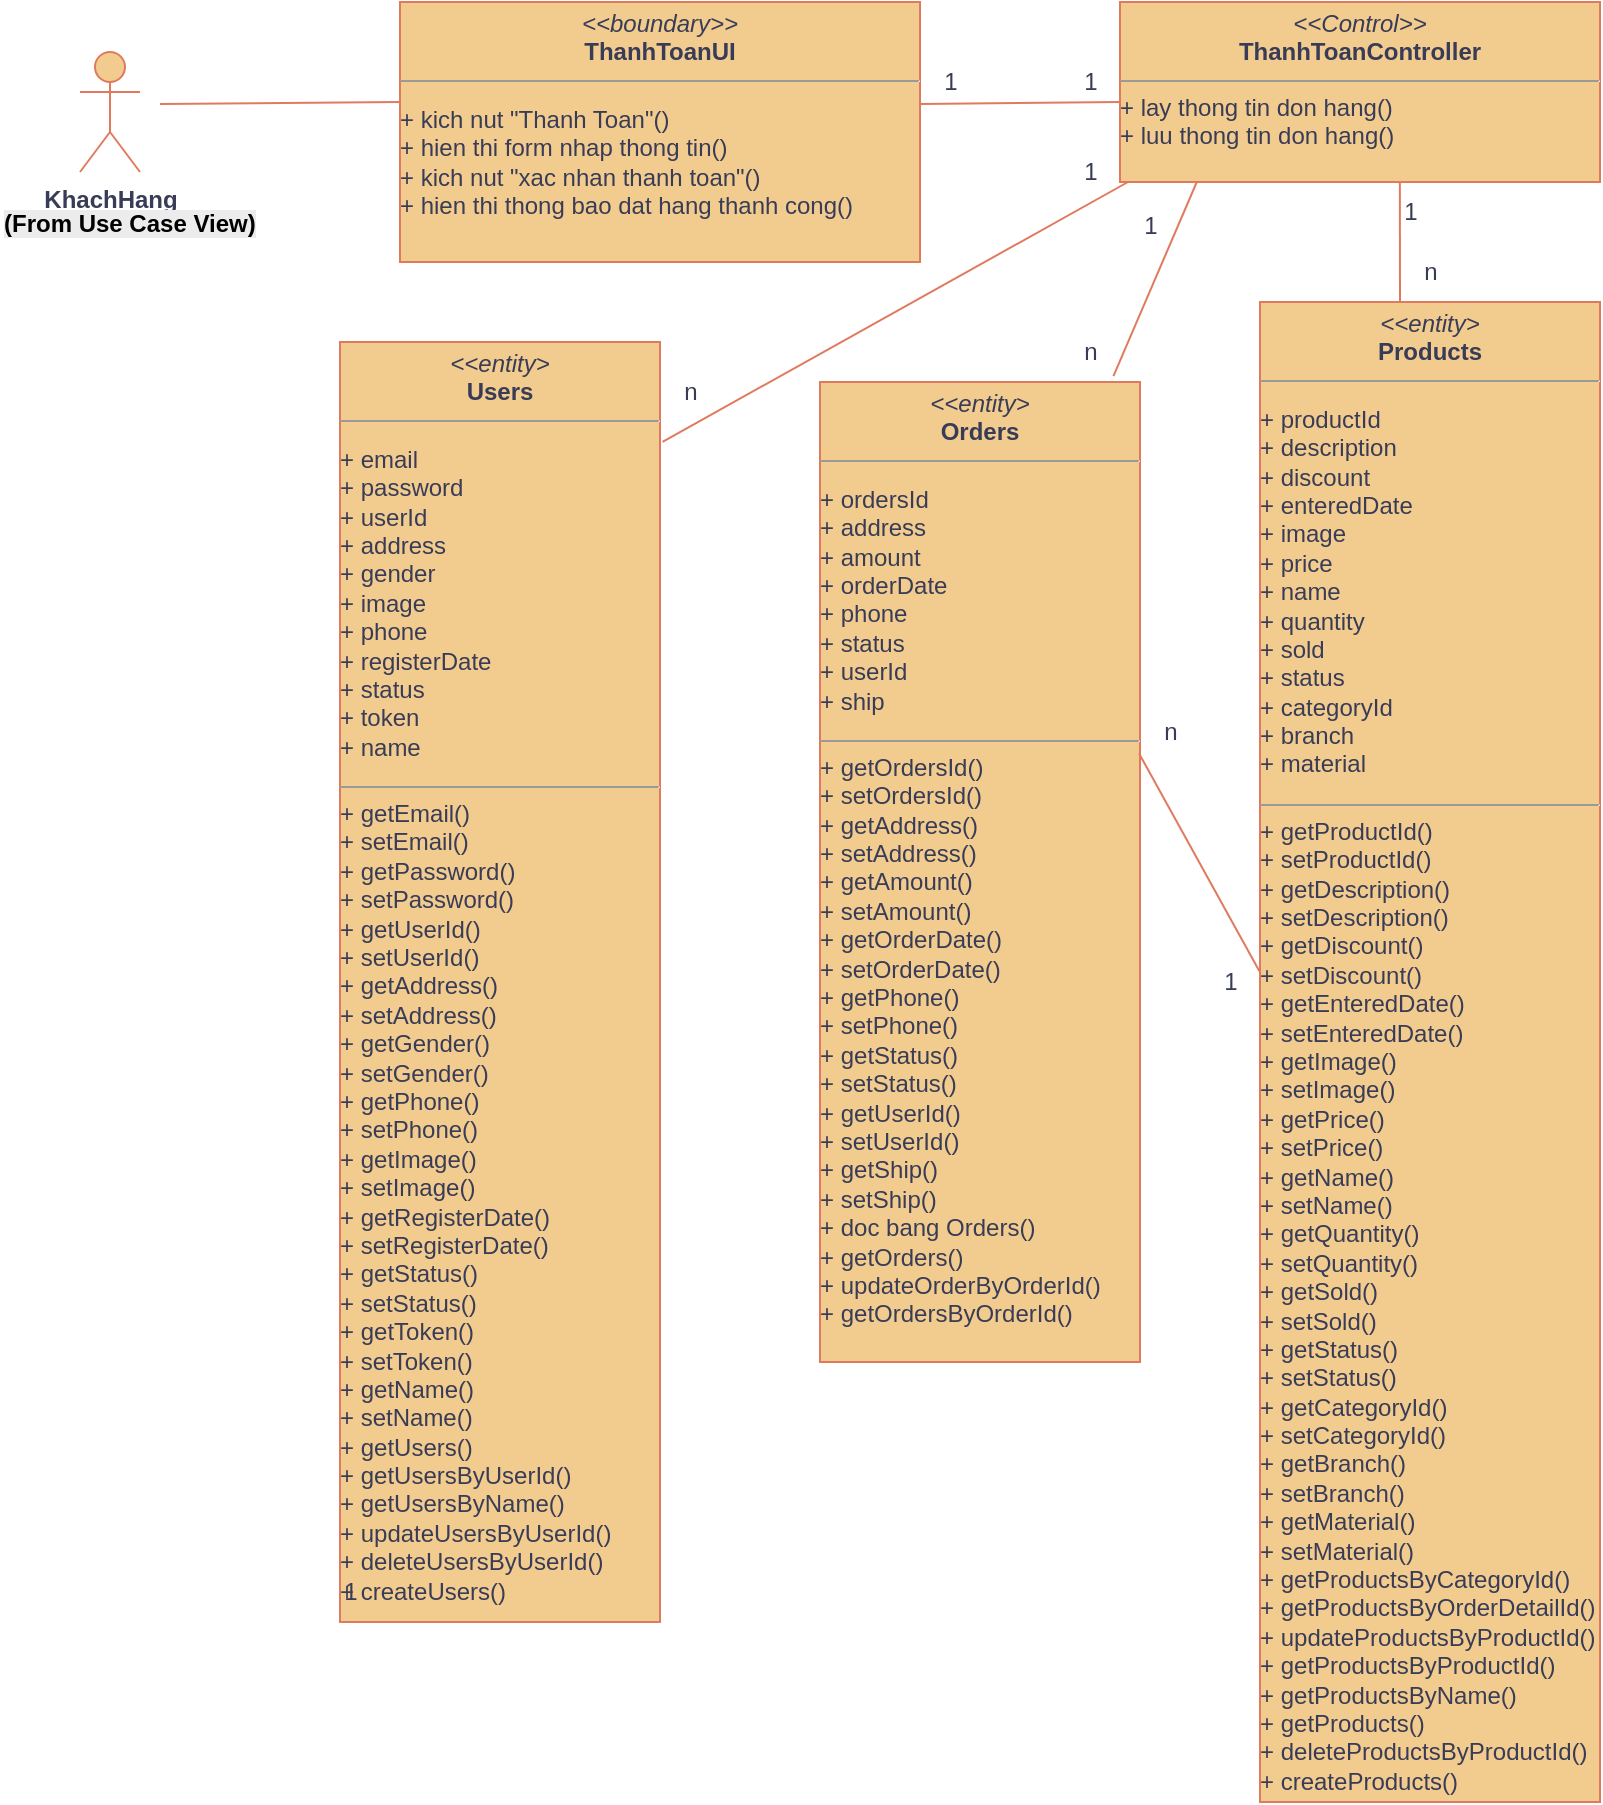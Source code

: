 <mxfile version="27.0.6">
  <diagram name="Trang-1" id="lbXGMcDbiQznmuQ6owUs">
    <mxGraphModel grid="1" page="1" gridSize="10" guides="1" tooltips="1" connect="1" arrows="1" fold="1" pageScale="1" pageWidth="827" pageHeight="1169" math="0" shadow="0">
      <root>
        <mxCell id="0" />
        <mxCell id="1" parent="0" />
        <mxCell id="3AwbGTsZ14r1RcXpaAYQ-2" value="&lt;p style=&quot;margin:0px;margin-top:4px;text-align:center;&quot;&gt;&lt;i&gt;&amp;lt;&amp;lt;boundary&amp;gt;&amp;gt;&lt;/i&gt;&lt;br&gt;&lt;b&gt;ThanhToanUI&lt;/b&gt;&lt;/p&gt;&lt;hr size=&quot;1&quot;&gt;&lt;p style=&quot;&quot; dir=&quot;auto&quot;&gt;&lt;span style=&quot;white-space: pre-wrap;&quot;&gt;+ kich nut &quot;Thanh Toan&quot;()&lt;br/&gt;+ hien thi form nhap thong tin()&lt;br/&gt;+ kich nut &quot;xac nhan thanh toan&quot;()&lt;br/&gt;+ hien thi thong bao dat hang thanh cong()&lt;/span&gt;&lt;/p&gt;&lt;p style=&quot;white-space: pre-wrap;&quot; dir=&quot;auto&quot;&gt;&lt;br&gt;&lt;/p&gt;&lt;p style=&quot;white-space: pre-wrap;&quot; dir=&quot;auto&quot;&gt;&lt;br&gt;&lt;/p&gt;&lt;p style=&quot;margin:0px;margin-left:4px;&quot;&gt;&lt;br&gt;&lt;/p&gt;" style="verticalAlign=top;align=left;overflow=fill;fontSize=12;fontFamily=Helvetica;html=1;rounded=0;shadow=0;comic=0;labelBackgroundColor=none;strokeWidth=1;fillColor=#F2CC8F;strokeColor=#E07A5F;fontColor=#393C56;" vertex="1" parent="1">
          <mxGeometry x="210" y="60" width="260" height="130" as="geometry" />
        </mxCell>
        <mxCell id="3AwbGTsZ14r1RcXpaAYQ-3" value="&lt;p style=&quot;margin:0px;margin-top:4px;text-align:center;&quot;&gt;&lt;i&gt;&amp;lt;&amp;lt;entity&amp;gt;&lt;/i&gt;&lt;br&gt;&lt;b&gt;Orders&lt;/b&gt;&lt;/p&gt;&lt;hr size=&quot;1&quot;&gt;&lt;p style=&quot;&quot; dir=&quot;auto&quot;&gt;&lt;span style=&quot;white-space: pre-wrap;&quot;&gt;+ ordersId&lt;br/&gt;+ address&lt;br/&gt;+ amount&lt;br/&gt;+ orderDate&lt;br/&gt;+ phone&lt;br/&gt;+ status&lt;br/&gt;+ userId&lt;br/&gt;+ ship&lt;/span&gt;&lt;/p&gt;&lt;hr size=&quot;1&quot;&gt;&lt;div&gt;&lt;div&gt;+ getOrdersId()&lt;/div&gt;&lt;div&gt;+ setOrdersId()&lt;/div&gt;&lt;div&gt;+ getAddress()&lt;/div&gt;&lt;div&gt;+ setAddress()&lt;/div&gt;&lt;div&gt;+ getAmount()&lt;/div&gt;&lt;div&gt;+ setAmount()&lt;/div&gt;&lt;div&gt;+ getOrderDate()&lt;/div&gt;&lt;div&gt;+ setOrderDate()&lt;/div&gt;&lt;div&gt;+ getPhone()&lt;/div&gt;&lt;div&gt;+ setPhone()&lt;/div&gt;&lt;div&gt;+ getStatus()&lt;/div&gt;&lt;div&gt;+ setStatus()&lt;/div&gt;&lt;div&gt;+ getUserId()&lt;/div&gt;&lt;div&gt;+ setUserId()&lt;/div&gt;&lt;div&gt;+ getShip()&lt;/div&gt;&lt;div&gt;+ setShip()&lt;/div&gt;&lt;div&gt;+ doc bang Orders()&lt;/div&gt;&lt;div&gt;+ getOrders()&lt;/div&gt;&lt;div&gt;+ updateOrderByOrderId()&lt;/div&gt;&lt;div&gt;+ getOrdersByOrderId()&lt;/div&gt;&lt;/div&gt;&lt;div&gt;&lt;br&gt;&lt;p style=&quot;white-space: pre-wrap;&quot; dir=&quot;auto&quot;&gt;&lt;br&gt;&lt;/p&gt;&lt;/div&gt;" style="verticalAlign=top;align=left;overflow=fill;fontSize=12;fontFamily=Helvetica;html=1;rounded=0;shadow=0;comic=0;labelBackgroundColor=none;strokeWidth=1;fillColor=#F2CC8F;strokeColor=#E07A5F;fontColor=#393C56;" vertex="1" parent="1">
          <mxGeometry x="420" y="250" width="160" height="490" as="geometry" />
        </mxCell>
        <mxCell id="3AwbGTsZ14r1RcXpaAYQ-4" value="&lt;p style=&quot;margin:0px;margin-top:4px;text-align:center;&quot;&gt;&lt;i&gt;&amp;lt;&amp;lt;Control&amp;gt;&amp;gt;&lt;/i&gt;&lt;br&gt;&lt;b&gt;ThanhToan&lt;/b&gt;&lt;b&gt;Controller&lt;/b&gt;&lt;/p&gt;&lt;hr size=&quot;1&quot;&gt;&lt;div&gt;&lt;div&gt;+ lay thong tin don hang()&lt;/div&gt;&lt;div&gt;+ luu thong tin don hang()&lt;/div&gt;&lt;/div&gt;&lt;div&gt;&lt;p style=&quot;white-space: pre-wrap;&quot; dir=&quot;auto&quot;&gt;&lt;br&gt;&lt;/p&gt;&lt;/div&gt;" style="verticalAlign=top;align=left;overflow=fill;fontSize=12;fontFamily=Helvetica;html=1;rounded=0;shadow=0;comic=0;labelBackgroundColor=none;strokeWidth=1;fillColor=#F2CC8F;strokeColor=#E07A5F;fontColor=#393C56;" vertex="1" parent="1">
          <mxGeometry x="570" y="60" width="240" height="90" as="geometry" />
        </mxCell>
        <mxCell id="3AwbGTsZ14r1RcXpaAYQ-5" value="&lt;b&gt;KhachHang&lt;/b&gt;" style="shape=umlActor;verticalLabelPosition=bottom;verticalAlign=top;html=1;outlineConnect=0;textShadow=0;labelBorderColor=none;labelBackgroundColor=none;fillColor=#F2CC8F;strokeColor=#E07A5F;fontColor=#393C56;" vertex="1" parent="1">
          <mxGeometry x="50" y="85" width="30" height="60" as="geometry" />
        </mxCell>
        <mxCell id="3AwbGTsZ14r1RcXpaAYQ-6" value="" style="endArrow=none;html=1;rounded=0;labelBackgroundColor=none;fontColor=default;strokeColor=#E07A5F;" edge="1" parent="1">
          <mxGeometry relative="1" as="geometry">
            <mxPoint x="90" y="111" as="sourcePoint" />
            <mxPoint x="210" y="110" as="targetPoint" />
          </mxGeometry>
        </mxCell>
        <mxCell id="3AwbGTsZ14r1RcXpaAYQ-7" value="1" style="text;html=1;align=center;verticalAlign=middle;resizable=0;points=[];autosize=1;strokeColor=none;fillColor=none;labelBackgroundColor=none;fontColor=#393C56;" vertex="1" parent="1">
          <mxGeometry x="540" y="85" width="30" height="30" as="geometry" />
        </mxCell>
        <mxCell id="3AwbGTsZ14r1RcXpaAYQ-8" value="" style="endArrow=none;html=1;rounded=0;labelBackgroundColor=none;fontColor=default;exitX=0.583;exitY=1;exitDx=0;exitDy=0;exitPerimeter=0;strokeColor=#E07A5F;" edge="1" parent="1" source="3AwbGTsZ14r1RcXpaAYQ-4">
          <mxGeometry relative="1" as="geometry">
            <mxPoint x="721" y="192" as="sourcePoint" />
            <mxPoint x="710" y="210" as="targetPoint" />
          </mxGeometry>
        </mxCell>
        <mxCell id="3AwbGTsZ14r1RcXpaAYQ-10" value="&lt;b style=&quot;forced-color-adjust: none; color: rgb(0, 0, 0); font-family: Helvetica; font-size: 12px; font-style: normal; font-variant-ligatures: normal; font-variant-caps: normal; letter-spacing: normal; orphans: 2; text-align: center; text-indent: 0px; text-transform: none; widows: 2; word-spacing: 0px; -webkit-text-stroke-width: 0px; white-space: nowrap; background-color: rgb(236, 236, 236); text-decoration-thickness: initial; text-decoration-style: initial; text-decoration-color: initial;&quot;&gt;(From Use Case View)&lt;/b&gt;" style="text;whiteSpace=wrap;html=1;labelBackgroundColor=none;fontColor=#393C56;" vertex="1" parent="1">
          <mxGeometry x="10" y="157" width="160" height="40" as="geometry" />
        </mxCell>
        <mxCell id="3AwbGTsZ14r1RcXpaAYQ-11" value="&lt;p style=&quot;margin:0px;margin-top:4px;text-align:center;&quot;&gt;&lt;i&gt;&amp;lt;&amp;lt;entity&amp;gt;&lt;/i&gt;&lt;br&gt;&lt;b&gt;Users&lt;/b&gt;&lt;/p&gt;&lt;hr size=&quot;1&quot;&gt;&lt;p style=&quot;&quot; dir=&quot;auto&quot;&gt;&lt;span style=&quot;white-space: pre-wrap;&quot;&gt;+ email&lt;br&gt;+ password&lt;br&gt;+ userId&lt;br&gt;+ address&lt;br&gt;+ gender&lt;br&gt;+ image&lt;br&gt;+ phone&lt;br&gt;+ registerDate&lt;br&gt;+ status&lt;br&gt;+ token&lt;br&gt;+ name&lt;/span&gt;&lt;/p&gt;&lt;hr size=&quot;1&quot;&gt;&lt;div&gt;&lt;div&gt;+ getEmail()&lt;/div&gt;&lt;div&gt;+ setEmail()&lt;/div&gt;&lt;div&gt;+ getPassword()&lt;/div&gt;&lt;div&gt;+ setPassword()&lt;/div&gt;&lt;div&gt;+ getUserId()&lt;/div&gt;&lt;div&gt;+ setUserId()&lt;/div&gt;&lt;div&gt;+ getAddress()&lt;/div&gt;&lt;div&gt;+ setAddress()&lt;/div&gt;&lt;div&gt;+ getGender()&lt;/div&gt;&lt;div&gt;+ setGender()&lt;/div&gt;&lt;div&gt;+ getPhone()&lt;/div&gt;&lt;div&gt;+ setPhone()&lt;/div&gt;&lt;div&gt;+ getImage()&lt;/div&gt;&lt;div&gt;+ setImage()&lt;/div&gt;&lt;div&gt;+ getRegisterDate()&lt;/div&gt;&lt;div&gt;+ setRegisterDate()&lt;/div&gt;&lt;div&gt;+ getStatus()&lt;/div&gt;&lt;div&gt;+ setStatus()&lt;/div&gt;&lt;div&gt;+ getToken()&lt;/div&gt;&lt;div&gt;+ setToken()&lt;/div&gt;&lt;div&gt;+ getName()&lt;/div&gt;&lt;div&gt;+ setName()&lt;/div&gt;&lt;div&gt;+ getUsers()&lt;/div&gt;&lt;div&gt;+ getUsersByUserId()&lt;/div&gt;&lt;div&gt;+ getUsersByName()&lt;/div&gt;&lt;div&gt;+ updateUsersByUserId()&lt;/div&gt;&lt;div&gt;+ deleteUsersByUserId()&lt;/div&gt;&lt;div&gt;&lt;span style=&quot;background-color: transparent;&quot;&gt;+ createUsers()&lt;/span&gt;&lt;span style=&quot;background-color: transparent; color: light-dark(rgb(0, 0, 0), rgb(255, 255, 255));&quot;&gt;&amp;nbsp;&amp;nbsp;&lt;/span&gt;&lt;/div&gt;&lt;/div&gt;&lt;div&gt;&lt;p style=&quot;white-space: pre-wrap;&quot; dir=&quot;auto&quot;&gt;&lt;br&gt;&lt;/p&gt;&lt;/div&gt;" style="verticalAlign=top;align=left;overflow=fill;fontSize=12;fontFamily=Helvetica;html=1;rounded=0;shadow=0;comic=0;labelBackgroundColor=none;strokeWidth=1;fillColor=#F2CC8F;strokeColor=#E07A5F;fontColor=#393C56;" vertex="1" parent="1">
          <mxGeometry x="180" y="230" width="160" height="640" as="geometry" />
        </mxCell>
        <mxCell id="3AwbGTsZ14r1RcXpaAYQ-12" value="&lt;p style=&quot;margin:0px;margin-top:4px;text-align:center;&quot;&gt;&lt;i&gt;&amp;lt;&amp;lt;entity&amp;gt;&lt;/i&gt;&lt;br&gt;&lt;b&gt;Products&lt;/b&gt;&lt;/p&gt;&lt;hr size=&quot;1&quot;&gt;&lt;p style=&quot;&quot; dir=&quot;auto&quot;&gt;&lt;span style=&quot;white-space: pre-wrap;&quot;&gt;+ productId  &lt;br&gt;+ description  &lt;br&gt;+ discount  &lt;br&gt;+ enteredDate  &lt;br&gt;+ image  &lt;br&gt;+ price  &lt;br&gt;+ name  &lt;br&gt;+ quantity  &lt;br&gt;+ sold  &lt;br&gt;+ status  &lt;br&gt;+ categoryId  &lt;br&gt;+ branch  &lt;br&gt;+ material&lt;/span&gt;&amp;nbsp;&amp;nbsp;&lt;/p&gt;&lt;hr size=&quot;1&quot;&gt;&lt;div&gt;&lt;div&gt;+ getProductId()&amp;nbsp;&amp;nbsp;&lt;/div&gt;&lt;div&gt;+ setProductId()&amp;nbsp;&amp;nbsp;&lt;/div&gt;&lt;div&gt;+ getDescription()&amp;nbsp;&amp;nbsp;&lt;/div&gt;&lt;div&gt;+ setDescription()&amp;nbsp;&amp;nbsp;&lt;/div&gt;&lt;div&gt;+ getDiscount()&amp;nbsp;&amp;nbsp;&lt;/div&gt;&lt;div&gt;+ setDiscount()&amp;nbsp;&amp;nbsp;&lt;/div&gt;&lt;div&gt;+ getEnteredDate()&amp;nbsp;&amp;nbsp;&lt;/div&gt;&lt;div&gt;+ setEnteredDate()&amp;nbsp;&amp;nbsp;&lt;/div&gt;&lt;div&gt;+ getImage()&amp;nbsp;&amp;nbsp;&lt;/div&gt;&lt;div&gt;+ setImage()&amp;nbsp;&amp;nbsp;&lt;/div&gt;&lt;div&gt;+ getPrice()&amp;nbsp;&amp;nbsp;&lt;/div&gt;&lt;div&gt;+ setPrice()&amp;nbsp;&amp;nbsp;&lt;/div&gt;&lt;div&gt;+ getName()&amp;nbsp;&amp;nbsp;&lt;/div&gt;&lt;div&gt;+ setName()&amp;nbsp;&amp;nbsp;&lt;/div&gt;&lt;div&gt;+ getQuantity()&amp;nbsp;&amp;nbsp;&lt;/div&gt;&lt;div&gt;+ setQuantity()&amp;nbsp;&amp;nbsp;&lt;/div&gt;&lt;div&gt;+ getSold()&amp;nbsp;&amp;nbsp;&lt;/div&gt;&lt;div&gt;+ setSold()&amp;nbsp;&amp;nbsp;&lt;/div&gt;&lt;div&gt;+ getStatus()&amp;nbsp;&amp;nbsp;&lt;/div&gt;&lt;div&gt;+ setStatus()&amp;nbsp;&amp;nbsp;&lt;/div&gt;&lt;div&gt;+ getCategoryId()&amp;nbsp;&amp;nbsp;&lt;/div&gt;&lt;div&gt;+ setCategoryId()&amp;nbsp;&amp;nbsp;&lt;/div&gt;&lt;div&gt;+ getBranch()&amp;nbsp;&amp;nbsp;&lt;/div&gt;&lt;div&gt;+ setBranch()&amp;nbsp;&amp;nbsp;&lt;/div&gt;&lt;div&gt;+ getMaterial()&amp;nbsp;&amp;nbsp;&lt;/div&gt;&lt;div&gt;+ setMaterial()&amp;nbsp;&amp;nbsp;&lt;/div&gt;&lt;div&gt;+ getProductsByCategoryId()&amp;nbsp;&amp;nbsp;&lt;/div&gt;&lt;div&gt;+ getProductsByOrderDetailId()&amp;nbsp;&amp;nbsp;&lt;/div&gt;&lt;div&gt;+ updateProductsByProductId()&amp;nbsp;&amp;nbsp;&lt;/div&gt;&lt;div&gt;+ getProductsByProductId()&amp;nbsp;&amp;nbsp;&lt;/div&gt;&lt;div&gt;+ getProductsByName()&amp;nbsp;&amp;nbsp;&lt;/div&gt;&lt;div&gt;+ getProducts()&amp;nbsp;&amp;nbsp;&lt;/div&gt;&lt;div&gt;+ deleteProductsByProductId()&amp;nbsp;&amp;nbsp;&lt;/div&gt;&lt;div&gt;+ createProducts()&amp;nbsp;&amp;nbsp;&lt;/div&gt;&lt;/div&gt;&lt;div&gt;&lt;br&gt;&lt;/div&gt;&lt;div&gt;&lt;br&gt;&lt;p style=&quot;white-space: pre-wrap;&quot; dir=&quot;auto&quot;&gt;&lt;br&gt;&lt;/p&gt;&lt;/div&gt;" style="verticalAlign=top;align=left;overflow=fill;fontSize=12;fontFamily=Helvetica;html=1;rounded=0;shadow=0;comic=0;labelBackgroundColor=none;strokeWidth=1;fillColor=#F2CC8F;strokeColor=#E07A5F;fontColor=#393C56;" vertex="1" parent="1">
          <mxGeometry x="640" y="210" width="170" height="750" as="geometry" />
        </mxCell>
        <mxCell id="3AwbGTsZ14r1RcXpaAYQ-15" value="1" style="text;html=1;align=center;verticalAlign=middle;resizable=0;points=[];autosize=1;strokeColor=none;fillColor=none;labelBackgroundColor=none;fontColor=#393C56;" vertex="1" parent="1">
          <mxGeometry x="170" y="840" width="30" height="30" as="geometry" />
        </mxCell>
        <mxCell id="3AwbGTsZ14r1RcXpaAYQ-16" value="1" style="text;html=1;align=center;verticalAlign=middle;resizable=0;points=[];autosize=1;strokeColor=none;fillColor=none;labelBackgroundColor=none;fontColor=#393C56;" vertex="1" parent="1">
          <mxGeometry x="540" y="130" width="30" height="30" as="geometry" />
        </mxCell>
        <mxCell id="3AwbGTsZ14r1RcXpaAYQ-17" value="1" style="text;html=1;align=center;verticalAlign=middle;resizable=0;points=[];autosize=1;strokeColor=none;fillColor=none;labelBackgroundColor=none;fontColor=#393C56;" vertex="1" parent="1">
          <mxGeometry x="570" y="157" width="30" height="30" as="geometry" />
        </mxCell>
        <mxCell id="3AwbGTsZ14r1RcXpaAYQ-19" value="1" style="text;html=1;align=center;verticalAlign=middle;resizable=0;points=[];autosize=1;strokeColor=none;fillColor=none;labelBackgroundColor=none;fontColor=#393C56;" vertex="1" parent="1">
          <mxGeometry x="700" y="150" width="30" height="30" as="geometry" />
        </mxCell>
        <mxCell id="3AwbGTsZ14r1RcXpaAYQ-22" value="n" style="text;html=1;align=center;verticalAlign=middle;resizable=0;points=[];autosize=1;strokeColor=none;fillColor=none;labelBackgroundColor=none;fontColor=#393C56;" vertex="1" parent="1">
          <mxGeometry x="710" y="180" width="30" height="30" as="geometry" />
        </mxCell>
        <mxCell id="3AwbGTsZ14r1RcXpaAYQ-23" value="" style="endArrow=none;html=1;rounded=0;labelBackgroundColor=none;fontColor=default;strokeColor=#E07A5F;" edge="1" parent="1">
          <mxGeometry relative="1" as="geometry">
            <mxPoint x="470" y="111" as="sourcePoint" />
            <mxPoint x="570" y="110" as="targetPoint" />
          </mxGeometry>
        </mxCell>
        <mxCell id="3AwbGTsZ14r1RcXpaAYQ-24" value="1" style="text;html=1;align=center;verticalAlign=middle;resizable=0;points=[];autosize=1;strokeColor=none;fillColor=none;labelBackgroundColor=none;fontColor=#393C56;" vertex="1" parent="1">
          <mxGeometry x="470" y="85" width="30" height="30" as="geometry" />
        </mxCell>
        <mxCell id="3AwbGTsZ14r1RcXpaAYQ-35" value="" style="endArrow=none;html=1;rounded=0;labelBackgroundColor=none;fontColor=default;entryX=0.16;entryY=1;entryDx=0;entryDy=0;entryPerimeter=0;exitX=0.917;exitY=-0.006;exitDx=0;exitDy=0;exitPerimeter=0;strokeColor=#E07A5F;" edge="1" parent="1" source="3AwbGTsZ14r1RcXpaAYQ-3" target="3AwbGTsZ14r1RcXpaAYQ-4">
          <mxGeometry relative="1" as="geometry">
            <mxPoint x="414" y="211" as="sourcePoint" />
            <mxPoint x="534" y="210" as="targetPoint" />
          </mxGeometry>
        </mxCell>
        <mxCell id="3AwbGTsZ14r1RcXpaAYQ-37" value="" style="endArrow=none;html=1;rounded=0;labelBackgroundColor=none;fontColor=default;exitX=1.008;exitY=0.078;exitDx=0;exitDy=0;exitPerimeter=0;strokeColor=#E07A5F;" edge="1" parent="1" source="3AwbGTsZ14r1RcXpaAYQ-11">
          <mxGeometry relative="1" as="geometry">
            <mxPoint x="410" y="210" as="sourcePoint" />
            <mxPoint x="574" y="150" as="targetPoint" />
          </mxGeometry>
        </mxCell>
        <mxCell id="3AwbGTsZ14r1RcXpaAYQ-38" value="n" style="text;html=1;align=center;verticalAlign=middle;resizable=0;points=[];autosize=1;strokeColor=none;fillColor=none;labelBackgroundColor=none;fontColor=#393C56;" vertex="1" parent="1">
          <mxGeometry x="540" y="220" width="30" height="30" as="geometry" />
        </mxCell>
        <mxCell id="3AwbGTsZ14r1RcXpaAYQ-39" value="n" style="text;html=1;align=center;verticalAlign=middle;resizable=0;points=[];autosize=1;strokeColor=none;fillColor=none;labelBackgroundColor=none;fontColor=#393C56;" vertex="1" parent="1">
          <mxGeometry x="340" y="240" width="30" height="30" as="geometry" />
        </mxCell>
        <mxCell id="3AwbGTsZ14r1RcXpaAYQ-40" value="" style="endArrow=none;html=1;rounded=0;labelBackgroundColor=none;fontColor=default;entryX=0.997;entryY=0.379;entryDx=0;entryDy=0;entryPerimeter=0;exitX=-0.002;exitY=0.446;exitDx=0;exitDy=0;exitPerimeter=0;strokeColor=#E07A5F;" edge="1" parent="1" source="3AwbGTsZ14r1RcXpaAYQ-12" target="3AwbGTsZ14r1RcXpaAYQ-3">
          <mxGeometry relative="1" as="geometry">
            <mxPoint x="580" y="543.5" as="sourcePoint" />
            <mxPoint x="621" y="446.5" as="targetPoint" />
          </mxGeometry>
        </mxCell>
        <mxCell id="3AwbGTsZ14r1RcXpaAYQ-41" value="n" style="text;html=1;align=center;verticalAlign=middle;resizable=0;points=[];autosize=1;strokeColor=none;fillColor=none;labelBackgroundColor=none;fontColor=#393C56;" vertex="1" parent="1">
          <mxGeometry x="580" y="410" width="30" height="30" as="geometry" />
        </mxCell>
        <mxCell id="3AwbGTsZ14r1RcXpaAYQ-42" value="1" style="text;html=1;align=center;verticalAlign=middle;resizable=0;points=[];autosize=1;strokeColor=none;fillColor=none;labelBackgroundColor=none;fontColor=#393C56;" vertex="1" parent="1">
          <mxGeometry x="610" y="535" width="30" height="30" as="geometry" />
        </mxCell>
      </root>
    </mxGraphModel>
  </diagram>
</mxfile>
